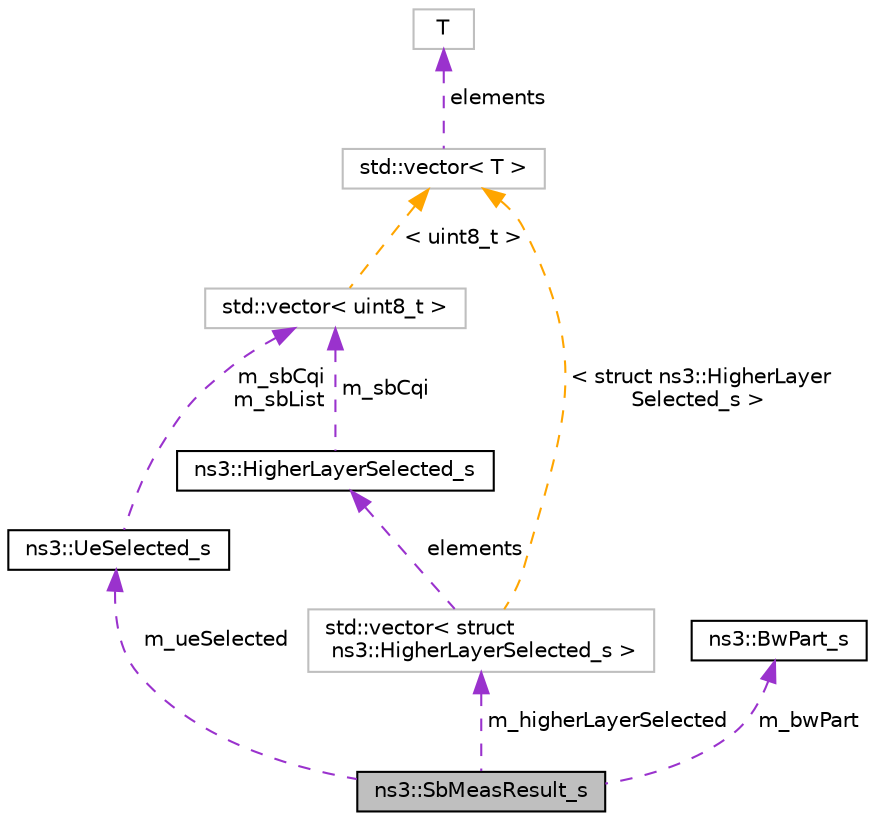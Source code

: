 digraph "ns3::SbMeasResult_s"
{
 // LATEX_PDF_SIZE
  edge [fontname="Helvetica",fontsize="10",labelfontname="Helvetica",labelfontsize="10"];
  node [fontname="Helvetica",fontsize="10",shape=record];
  Node1 [label="ns3::SbMeasResult_s",height=0.2,width=0.4,color="black", fillcolor="grey75", style="filled", fontcolor="black",tooltip="See section 4.3.25 sbMeasResult."];
  Node2 -> Node1 [dir="back",color="darkorchid3",fontsize="10",style="dashed",label=" m_ueSelected" ,fontname="Helvetica"];
  Node2 [label="ns3::UeSelected_s",height=0.2,width=0.4,color="black", fillcolor="white", style="filled",URL="$structns3_1_1_ue_selected__s.html",tooltip="See section 4.3.26 ueSelected."];
  Node3 -> Node2 [dir="back",color="darkorchid3",fontsize="10",style="dashed",label=" m_sbCqi\nm_sbList" ,fontname="Helvetica"];
  Node3 [label="std::vector\< uint8_t \>",height=0.2,width=0.4,color="grey75", fillcolor="white", style="filled",tooltip=" "];
  Node4 -> Node3 [dir="back",color="orange",fontsize="10",style="dashed",label=" \< uint8_t \>" ,fontname="Helvetica"];
  Node4 [label="std::vector\< T \>",height=0.2,width=0.4,color="grey75", fillcolor="white", style="filled",tooltip=" "];
  Node5 -> Node4 [dir="back",color="darkorchid3",fontsize="10",style="dashed",label=" elements" ,fontname="Helvetica"];
  Node5 [label="T",height=0.2,width=0.4,color="grey75", fillcolor="white", style="filled",tooltip=" "];
  Node6 -> Node1 [dir="back",color="darkorchid3",fontsize="10",style="dashed",label=" m_higherLayerSelected" ,fontname="Helvetica"];
  Node6 [label="std::vector\< struct\l ns3::HigherLayerSelected_s \>",height=0.2,width=0.4,color="grey75", fillcolor="white", style="filled",tooltip=" "];
  Node7 -> Node6 [dir="back",color="darkorchid3",fontsize="10",style="dashed",label=" elements" ,fontname="Helvetica"];
  Node7 [label="ns3::HigherLayerSelected_s",height=0.2,width=0.4,color="black", fillcolor="white", style="filled",URL="$structns3_1_1_higher_layer_selected__s.html",tooltip="See section 4.3.27 higherLayerSelected."];
  Node3 -> Node7 [dir="back",color="darkorchid3",fontsize="10",style="dashed",label=" m_sbCqi" ,fontname="Helvetica"];
  Node4 -> Node6 [dir="back",color="orange",fontsize="10",style="dashed",label=" \< struct ns3::HigherLayer\lSelected_s \>" ,fontname="Helvetica"];
  Node8 -> Node1 [dir="back",color="darkorchid3",fontsize="10",style="dashed",label=" m_bwPart" ,fontname="Helvetica"];
  Node8 [label="ns3::BwPart_s",height=0.2,width=0.4,color="black", fillcolor="white", style="filled",URL="$structns3_1_1_bw_part__s.html",tooltip="See section 4.3.28 bwPart."];
}
